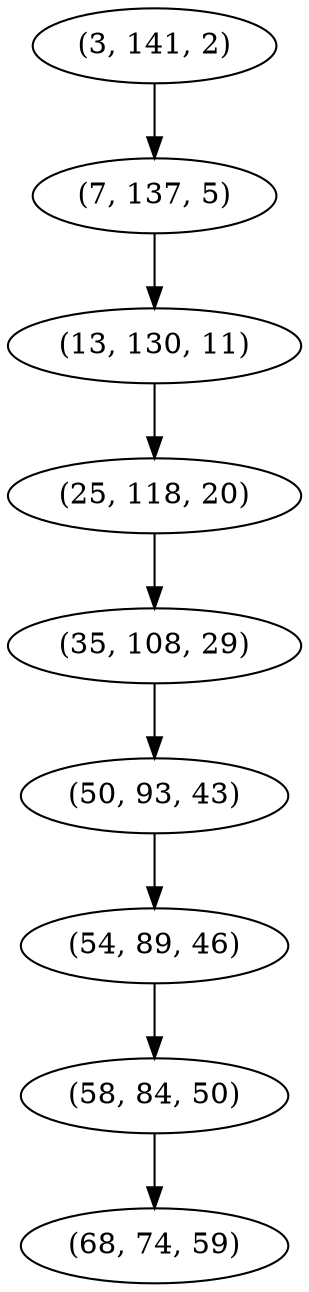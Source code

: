 digraph tree {
    "(3, 141, 2)";
    "(7, 137, 5)";
    "(13, 130, 11)";
    "(25, 118, 20)";
    "(35, 108, 29)";
    "(50, 93, 43)";
    "(54, 89, 46)";
    "(58, 84, 50)";
    "(68, 74, 59)";
    "(3, 141, 2)" -> "(7, 137, 5)";
    "(7, 137, 5)" -> "(13, 130, 11)";
    "(13, 130, 11)" -> "(25, 118, 20)";
    "(25, 118, 20)" -> "(35, 108, 29)";
    "(35, 108, 29)" -> "(50, 93, 43)";
    "(50, 93, 43)" -> "(54, 89, 46)";
    "(54, 89, 46)" -> "(58, 84, 50)";
    "(58, 84, 50)" -> "(68, 74, 59)";
}
